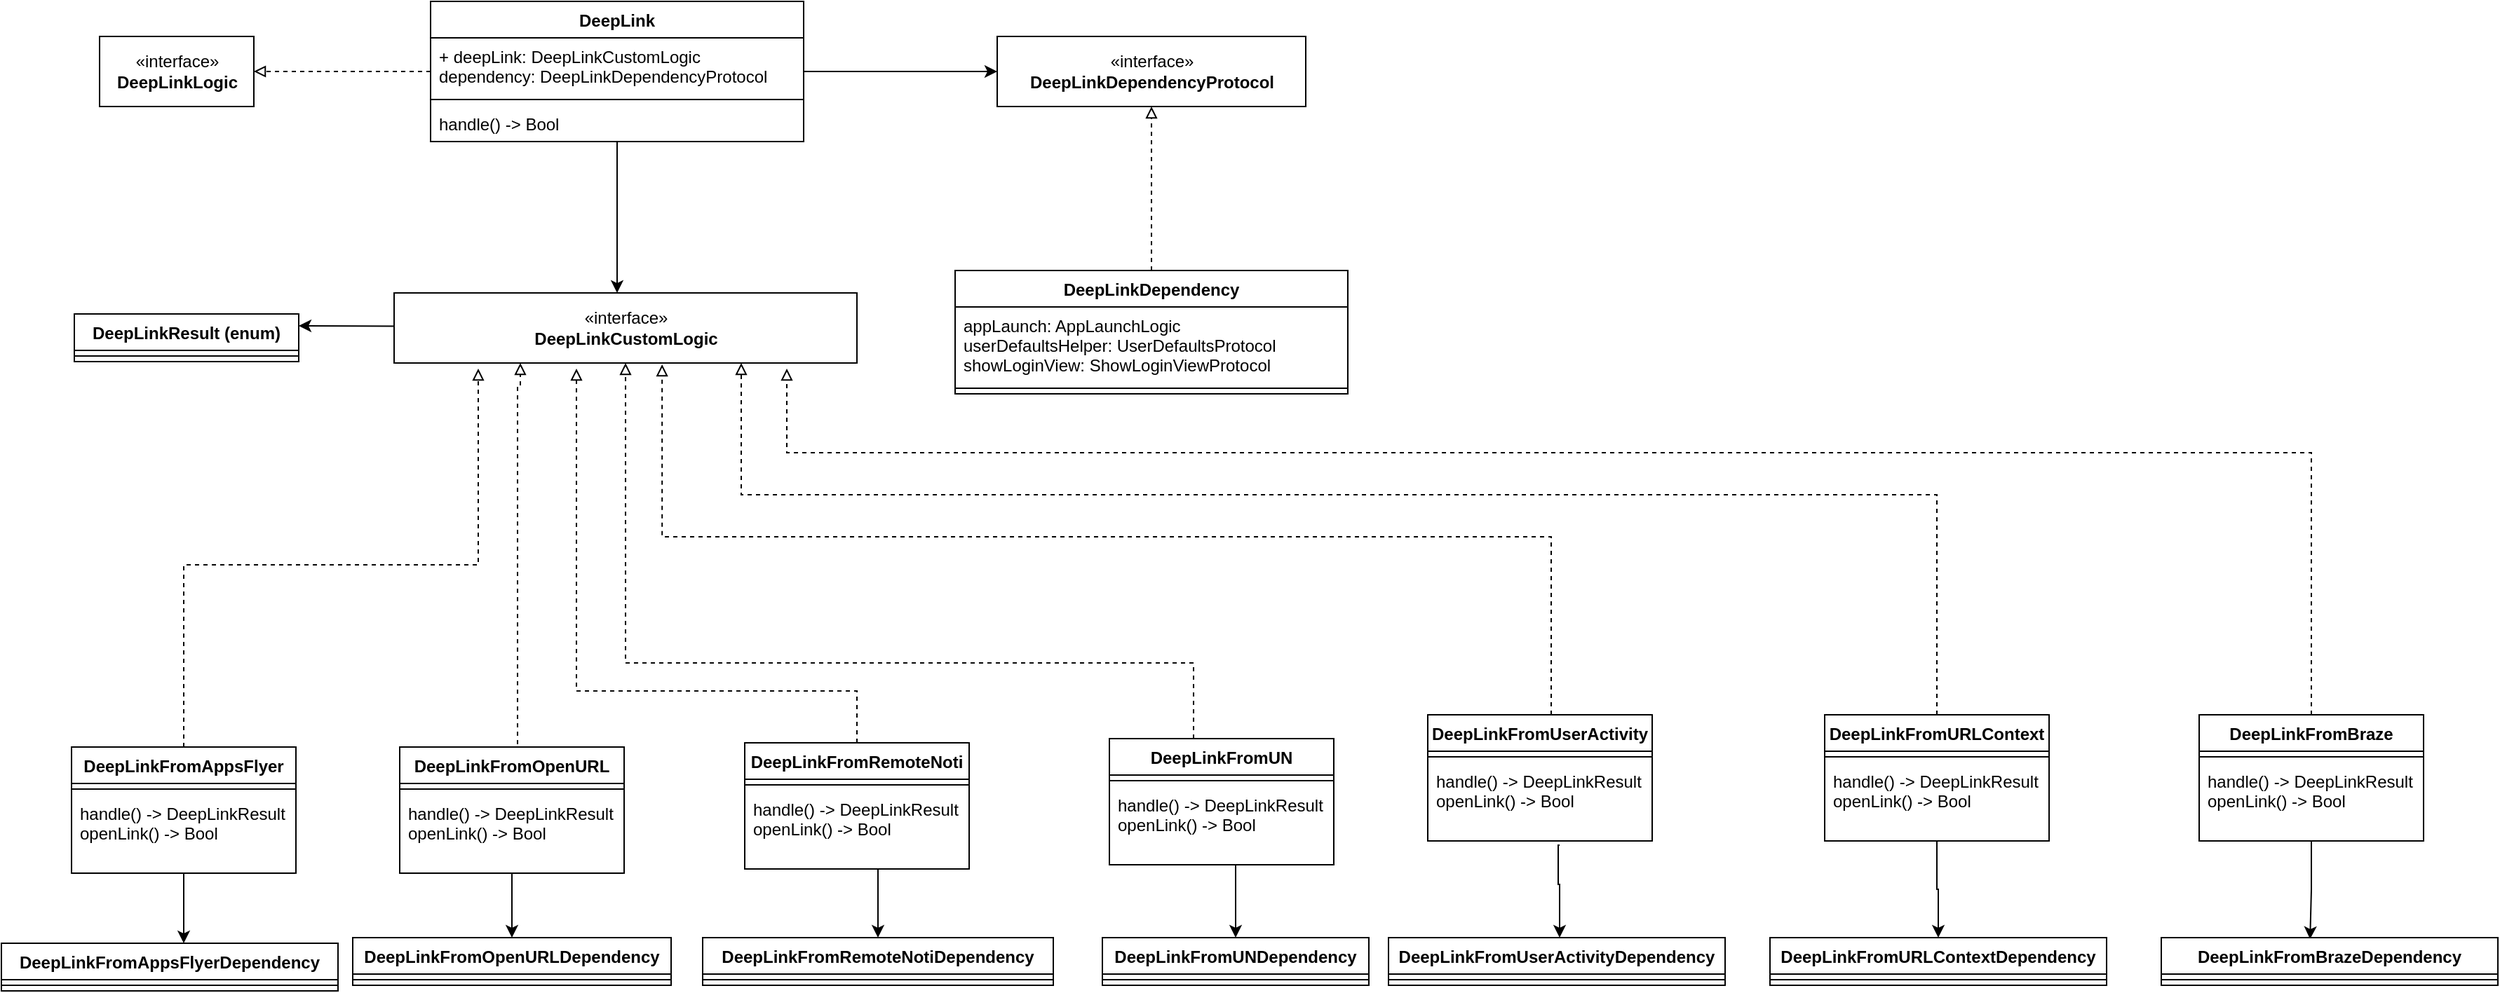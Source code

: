 <mxfile version="18.1.3" type="github" pages="2">
  <diagram id="C5RBs43oDa-KdzZeNtuy" name="Page-1">
    <mxGraphModel dx="2365" dy="1615" grid="1" gridSize="10" guides="1" tooltips="1" connect="1" arrows="1" fold="1" page="1" pageScale="1" pageWidth="827" pageHeight="1169" math="0" shadow="0">
      <root>
        <mxCell id="WIyWlLk6GJQsqaUBKTNV-0" />
        <mxCell id="WIyWlLk6GJQsqaUBKTNV-1" parent="WIyWlLk6GJQsqaUBKTNV-0" />
        <mxCell id="Zko3_Acx1T2fidtYqWdB-11" style="edgeStyle=orthogonalEdgeStyle;rounded=0;orthogonalLoop=1;jettySize=auto;html=1;endArrow=block;endFill=0;dashed=1;" parent="WIyWlLk6GJQsqaUBKTNV-1" source="Zko3_Acx1T2fidtYqWdB-6" target="Zko3_Acx1T2fidtYqWdB-10" edge="1">
          <mxGeometry relative="1" as="geometry" />
        </mxCell>
        <mxCell id="Zko3_Acx1T2fidtYqWdB-42" style="edgeStyle=orthogonalEdgeStyle;rounded=0;orthogonalLoop=1;jettySize=auto;html=1;endArrow=classic;endFill=1;" parent="WIyWlLk6GJQsqaUBKTNV-1" source="Zko3_Acx1T2fidtYqWdB-6" target="Zko3_Acx1T2fidtYqWdB-32" edge="1">
          <mxGeometry relative="1" as="geometry">
            <Array as="points">
              <mxPoint x="567" y="540" />
              <mxPoint x="567" y="540" />
            </Array>
          </mxGeometry>
        </mxCell>
        <mxCell id="Zko3_Acx1T2fidtYqWdB-92" style="edgeStyle=orthogonalEdgeStyle;rounded=0;orthogonalLoop=1;jettySize=auto;html=1;endArrow=classic;endFill=1;entryX=0;entryY=0.5;entryDx=0;entryDy=0;" parent="WIyWlLk6GJQsqaUBKTNV-1" source="Zko3_Acx1T2fidtYqWdB-6" target="Zko3_Acx1T2fidtYqWdB-47" edge="1">
          <mxGeometry relative="1" as="geometry">
            <mxPoint x="870" y="360" as="targetPoint" />
          </mxGeometry>
        </mxCell>
        <mxCell id="Zko3_Acx1T2fidtYqWdB-6" value="DeepLink" style="swimlane;fontStyle=1;align=center;verticalAlign=top;childLayout=stackLayout;horizontal=1;startSize=26;horizontalStack=0;resizeParent=1;resizeParentMax=0;resizeLast=0;collapsible=1;marginBottom=0;" parent="WIyWlLk6GJQsqaUBKTNV-1" vertex="1">
          <mxGeometry x="436" y="308" width="266" height="100" as="geometry" />
        </mxCell>
        <mxCell id="Zko3_Acx1T2fidtYqWdB-7" value="+ deepLink: DeepLinkCustomLogic&#xa;dependency: DeepLinkDependencyProtocol" style="text;strokeColor=none;fillColor=none;align=left;verticalAlign=top;spacingLeft=4;spacingRight=4;overflow=hidden;rotatable=0;points=[[0,0.5],[1,0.5]];portConstraint=eastwest;" parent="Zko3_Acx1T2fidtYqWdB-6" vertex="1">
          <mxGeometry y="26" width="266" height="40" as="geometry" />
        </mxCell>
        <mxCell id="Zko3_Acx1T2fidtYqWdB-8" value="" style="line;strokeWidth=1;fillColor=none;align=left;verticalAlign=middle;spacingTop=-1;spacingLeft=3;spacingRight=3;rotatable=0;labelPosition=right;points=[];portConstraint=eastwest;" parent="Zko3_Acx1T2fidtYqWdB-6" vertex="1">
          <mxGeometry y="66" width="266" height="8" as="geometry" />
        </mxCell>
        <mxCell id="Zko3_Acx1T2fidtYqWdB-9" value="handle() -&gt; Bool" style="text;strokeColor=none;fillColor=none;align=left;verticalAlign=top;spacingLeft=4;spacingRight=4;overflow=hidden;rotatable=0;points=[[0,0.5],[1,0.5]];portConstraint=eastwest;" parent="Zko3_Acx1T2fidtYqWdB-6" vertex="1">
          <mxGeometry y="74" width="266" height="26" as="geometry" />
        </mxCell>
        <mxCell id="Zko3_Acx1T2fidtYqWdB-10" value="«interface»&lt;br&gt;&lt;b&gt;DeepLinkLogic&lt;/b&gt;" style="html=1;" parent="WIyWlLk6GJQsqaUBKTNV-1" vertex="1">
          <mxGeometry x="200" y="333" width="110" height="50" as="geometry" />
        </mxCell>
        <mxCell id="BP7pMOLaweCqHkq71SQG-1" style="edgeStyle=orthogonalEdgeStyle;rounded=0;orthogonalLoop=1;jettySize=auto;html=1;entryX=1;entryY=0.25;entryDx=0;entryDy=0;exitX=0;exitY=0.5;exitDx=0;exitDy=0;" parent="WIyWlLk6GJQsqaUBKTNV-1" source="Zko3_Acx1T2fidtYqWdB-32" target="Zko3_Acx1T2fidtYqWdB-37" edge="1">
          <mxGeometry relative="1" as="geometry">
            <Array as="points">
              <mxPoint x="479" y="540" />
              <mxPoint x="338" y="540" />
            </Array>
          </mxGeometry>
        </mxCell>
        <mxCell id="Zko3_Acx1T2fidtYqWdB-32" value="«interface»&lt;br&gt;&lt;b&gt;DeepLinkCustomLogic&lt;/b&gt;" style="html=1;" parent="WIyWlLk6GJQsqaUBKTNV-1" vertex="1">
          <mxGeometry x="410" y="516" width="330" height="50" as="geometry" />
        </mxCell>
        <mxCell id="Zko3_Acx1T2fidtYqWdB-37" value="DeepLinkResult (enum)" style="swimlane;fontStyle=1;align=center;verticalAlign=top;childLayout=stackLayout;horizontal=1;startSize=26;horizontalStack=0;resizeParent=1;resizeParentMax=0;resizeLast=0;collapsible=1;marginBottom=0;" parent="WIyWlLk6GJQsqaUBKTNV-1" vertex="1">
          <mxGeometry x="182" y="531" width="160" height="34" as="geometry" />
        </mxCell>
        <mxCell id="Zko3_Acx1T2fidtYqWdB-39" value="" style="line;strokeWidth=1;fillColor=none;align=left;verticalAlign=middle;spacingTop=-1;spacingLeft=3;spacingRight=3;rotatable=0;labelPosition=right;points=[];portConstraint=eastwest;" parent="Zko3_Acx1T2fidtYqWdB-37" vertex="1">
          <mxGeometry y="26" width="160" height="8" as="geometry" />
        </mxCell>
        <mxCell id="Zko3_Acx1T2fidtYqWdB-43" value="DeepLinkDependency" style="swimlane;fontStyle=1;align=center;verticalAlign=top;childLayout=stackLayout;horizontal=1;startSize=26;horizontalStack=0;resizeParent=1;resizeParentMax=0;resizeLast=0;collapsible=1;marginBottom=0;" parent="WIyWlLk6GJQsqaUBKTNV-1" vertex="1">
          <mxGeometry x="810" y="500" width="280" height="88" as="geometry" />
        </mxCell>
        <mxCell id="Zko3_Acx1T2fidtYqWdB-44" value="appLaunch: AppLaunchLogic&#xa;userDefaultsHelper: UserDefaultsProtocol &#xa;showLoginView: ShowLoginViewProtocol" style="text;strokeColor=none;fillColor=none;align=left;verticalAlign=top;spacingLeft=4;spacingRight=4;overflow=hidden;rotatable=0;points=[[0,0.5],[1,0.5]];portConstraint=eastwest;" parent="Zko3_Acx1T2fidtYqWdB-43" vertex="1">
          <mxGeometry y="26" width="280" height="54" as="geometry" />
        </mxCell>
        <mxCell id="Zko3_Acx1T2fidtYqWdB-45" value="" style="line;strokeWidth=1;fillColor=none;align=left;verticalAlign=middle;spacingTop=-1;spacingLeft=3;spacingRight=3;rotatable=0;labelPosition=right;points=[];portConstraint=eastwest;" parent="Zko3_Acx1T2fidtYqWdB-43" vertex="1">
          <mxGeometry y="80" width="280" height="8" as="geometry" />
        </mxCell>
        <mxCell id="Zko3_Acx1T2fidtYqWdB-47" value="«interface»&lt;br&gt;&lt;b&gt;DeepLinkDependencyProtocol&lt;/b&gt;" style="html=1;" parent="WIyWlLk6GJQsqaUBKTNV-1" vertex="1">
          <mxGeometry x="840" y="333" width="220" height="50" as="geometry" />
        </mxCell>
        <mxCell id="Zko3_Acx1T2fidtYqWdB-49" style="edgeStyle=orthogonalEdgeStyle;rounded=0;orthogonalLoop=1;jettySize=auto;html=1;endArrow=block;endFill=0;dashed=1;exitX=0.5;exitY=0;exitDx=0;exitDy=0;" parent="WIyWlLk6GJQsqaUBKTNV-1" source="Zko3_Acx1T2fidtYqWdB-43" target="Zko3_Acx1T2fidtYqWdB-47" edge="1">
          <mxGeometry relative="1" as="geometry">
            <mxPoint x="690" y="511" as="sourcePoint" />
          </mxGeometry>
        </mxCell>
        <mxCell id="Zko3_Acx1T2fidtYqWdB-83" style="edgeStyle=orthogonalEdgeStyle;rounded=0;orthogonalLoop=1;jettySize=auto;html=1;endArrow=block;endFill=0;dashed=1;" parent="WIyWlLk6GJQsqaUBKTNV-1" source="Zko3_Acx1T2fidtYqWdB-50" edge="1">
          <mxGeometry relative="1" as="geometry">
            <mxPoint x="470" y="570" as="targetPoint" />
            <Array as="points">
              <mxPoint x="260" y="710" />
              <mxPoint x="470" y="710" />
            </Array>
          </mxGeometry>
        </mxCell>
        <mxCell id="Zko3_Acx1T2fidtYqWdB-50" value="DeepLinkFromAppsFlyer" style="swimlane;fontStyle=1;align=center;verticalAlign=top;childLayout=stackLayout;horizontal=1;startSize=26;horizontalStack=0;resizeParent=1;resizeParentMax=0;resizeLast=0;collapsible=1;marginBottom=0;" parent="WIyWlLk6GJQsqaUBKTNV-1" vertex="1">
          <mxGeometry x="180" y="840" width="160" height="90" as="geometry" />
        </mxCell>
        <mxCell id="Zko3_Acx1T2fidtYqWdB-51" value="" style="line;strokeWidth=1;fillColor=none;align=left;verticalAlign=middle;spacingTop=-1;spacingLeft=3;spacingRight=3;rotatable=0;labelPosition=right;points=[];portConstraint=eastwest;" parent="Zko3_Acx1T2fidtYqWdB-50" vertex="1">
          <mxGeometry y="26" width="160" height="8" as="geometry" />
        </mxCell>
        <mxCell id="Zko3_Acx1T2fidtYqWdB-52" value="handle() -&gt; DeepLinkResult&#xa;openLink() -&gt; Bool" style="text;strokeColor=none;fillColor=none;align=left;verticalAlign=top;spacingLeft=4;spacingRight=4;overflow=hidden;rotatable=0;points=[[0,0.5],[1,0.5]];portConstraint=eastwest;" parent="Zko3_Acx1T2fidtYqWdB-50" vertex="1">
          <mxGeometry y="34" width="160" height="56" as="geometry" />
        </mxCell>
        <mxCell id="Zko3_Acx1T2fidtYqWdB-91" style="edgeStyle=orthogonalEdgeStyle;rounded=0;orthogonalLoop=1;jettySize=auto;html=1;dashed=1;endArrow=block;endFill=0;entryX=0.579;entryY=1.02;entryDx=0;entryDy=0;entryPerimeter=0;" parent="WIyWlLk6GJQsqaUBKTNV-1" target="Zko3_Acx1T2fidtYqWdB-32" edge="1">
          <mxGeometry relative="1" as="geometry">
            <Array as="points">
              <mxPoint x="1235" y="690" />
              <mxPoint x="601" y="690" />
            </Array>
            <mxPoint x="1235" y="817" as="sourcePoint" />
            <mxPoint x="635" y="570" as="targetPoint" />
          </mxGeometry>
        </mxCell>
        <mxCell id="Zko3_Acx1T2fidtYqWdB-53" value="DeepLinkFromUserActivity" style="swimlane;fontStyle=1;align=center;verticalAlign=top;childLayout=stackLayout;horizontal=1;startSize=26;horizontalStack=0;resizeParent=1;resizeParentMax=0;resizeLast=0;collapsible=1;marginBottom=0;" parent="WIyWlLk6GJQsqaUBKTNV-1" vertex="1">
          <mxGeometry x="1147" y="817" width="160" height="90" as="geometry" />
        </mxCell>
        <mxCell id="Zko3_Acx1T2fidtYqWdB-54" value="" style="line;strokeWidth=1;fillColor=none;align=left;verticalAlign=middle;spacingTop=-1;spacingLeft=3;spacingRight=3;rotatable=0;labelPosition=right;points=[];portConstraint=eastwest;" parent="Zko3_Acx1T2fidtYqWdB-53" vertex="1">
          <mxGeometry y="26" width="160" height="8" as="geometry" />
        </mxCell>
        <mxCell id="Zko3_Acx1T2fidtYqWdB-55" value="handle() -&gt; DeepLinkResult&#xa;openLink() -&gt; Bool" style="text;strokeColor=none;fillColor=none;align=left;verticalAlign=top;spacingLeft=4;spacingRight=4;overflow=hidden;rotatable=0;points=[[0,0.5],[1,0.5]];portConstraint=eastwest;" parent="Zko3_Acx1T2fidtYqWdB-53" vertex="1">
          <mxGeometry y="34" width="160" height="56" as="geometry" />
        </mxCell>
        <mxCell id="Zko3_Acx1T2fidtYqWdB-84" value="" style="edgeStyle=orthogonalEdgeStyle;rounded=0;orthogonalLoop=1;jettySize=auto;html=1;endArrow=classic;endFill=1;entryX=0.5;entryY=0;entryDx=0;entryDy=0;" parent="WIyWlLk6GJQsqaUBKTNV-1" source="Zko3_Acx1T2fidtYqWdB-56" target="Zko3_Acx1T2fidtYqWdB-78" edge="1">
          <mxGeometry relative="1" as="geometry" />
        </mxCell>
        <mxCell id="Zko3_Acx1T2fidtYqWdB-88" style="edgeStyle=orthogonalEdgeStyle;rounded=0;orthogonalLoop=1;jettySize=auto;html=1;dashed=1;endArrow=block;endFill=0;entryX=0.5;entryY=1;entryDx=0;entryDy=0;exitX=0.5;exitY=0;exitDx=0;exitDy=0;" parent="WIyWlLk6GJQsqaUBKTNV-1" source="Zko3_Acx1T2fidtYqWdB-56" edge="1">
          <mxGeometry relative="1" as="geometry">
            <mxPoint x="500" y="566" as="targetPoint" />
            <Array as="points">
              <mxPoint x="498" y="840" />
              <mxPoint x="498" y="583" />
              <mxPoint x="500" y="583" />
            </Array>
            <mxPoint x="430" y="879" as="sourcePoint" />
          </mxGeometry>
        </mxCell>
        <mxCell id="Zko3_Acx1T2fidtYqWdB-56" value="DeepLinkFromOpenURL" style="swimlane;fontStyle=1;align=center;verticalAlign=top;childLayout=stackLayout;horizontal=1;startSize=26;horizontalStack=0;resizeParent=1;resizeParentMax=0;resizeLast=0;collapsible=1;marginBottom=0;" parent="WIyWlLk6GJQsqaUBKTNV-1" vertex="1">
          <mxGeometry x="414" y="840" width="160" height="90" as="geometry" />
        </mxCell>
        <mxCell id="Zko3_Acx1T2fidtYqWdB-57" value="" style="line;strokeWidth=1;fillColor=none;align=left;verticalAlign=middle;spacingTop=-1;spacingLeft=3;spacingRight=3;rotatable=0;labelPosition=right;points=[];portConstraint=eastwest;" parent="Zko3_Acx1T2fidtYqWdB-56" vertex="1">
          <mxGeometry y="26" width="160" height="8" as="geometry" />
        </mxCell>
        <mxCell id="Zko3_Acx1T2fidtYqWdB-58" value="handle() -&gt; DeepLinkResult&#xa;openLink() -&gt; Bool" style="text;strokeColor=none;fillColor=none;align=left;verticalAlign=top;spacingLeft=4;spacingRight=4;overflow=hidden;rotatable=0;points=[[0,0.5],[1,0.5]];portConstraint=eastwest;" parent="Zko3_Acx1T2fidtYqWdB-56" vertex="1">
          <mxGeometry y="34" width="160" height="56" as="geometry" />
        </mxCell>
        <mxCell id="Zko3_Acx1T2fidtYqWdB-89" style="edgeStyle=orthogonalEdgeStyle;rounded=0;orthogonalLoop=1;jettySize=auto;html=1;dashed=1;endArrow=block;endFill=0;" parent="WIyWlLk6GJQsqaUBKTNV-1" source="Zko3_Acx1T2fidtYqWdB-59" edge="1">
          <mxGeometry relative="1" as="geometry">
            <mxPoint x="540" y="570" as="targetPoint" />
            <Array as="points">
              <mxPoint x="740" y="800" />
              <mxPoint x="540" y="800" />
            </Array>
          </mxGeometry>
        </mxCell>
        <mxCell id="Zko3_Acx1T2fidtYqWdB-59" value="DeepLinkFromRemoteNoti" style="swimlane;fontStyle=1;align=center;verticalAlign=top;childLayout=stackLayout;horizontal=1;startSize=26;horizontalStack=0;resizeParent=1;resizeParentMax=0;resizeLast=0;collapsible=1;marginBottom=0;" parent="WIyWlLk6GJQsqaUBKTNV-1" vertex="1">
          <mxGeometry x="660" y="837" width="160" height="90" as="geometry" />
        </mxCell>
        <mxCell id="Zko3_Acx1T2fidtYqWdB-60" value="" style="line;strokeWidth=1;fillColor=none;align=left;verticalAlign=middle;spacingTop=-1;spacingLeft=3;spacingRight=3;rotatable=0;labelPosition=right;points=[];portConstraint=eastwest;" parent="Zko3_Acx1T2fidtYqWdB-59" vertex="1">
          <mxGeometry y="26" width="160" height="8" as="geometry" />
        </mxCell>
        <mxCell id="Zko3_Acx1T2fidtYqWdB-61" value="handle() -&gt; DeepLinkResult&#xa;openLink() -&gt; Bool" style="text;strokeColor=none;fillColor=none;align=left;verticalAlign=top;spacingLeft=4;spacingRight=4;overflow=hidden;rotatable=0;points=[[0,0.5],[1,0.5]];portConstraint=eastwest;" parent="Zko3_Acx1T2fidtYqWdB-59" vertex="1">
          <mxGeometry y="34" width="160" height="56" as="geometry" />
        </mxCell>
        <mxCell id="Zko3_Acx1T2fidtYqWdB-90" style="edgeStyle=orthogonalEdgeStyle;rounded=0;orthogonalLoop=1;jettySize=auto;html=1;entryX=0.5;entryY=1;entryDx=0;entryDy=0;dashed=1;endArrow=block;endFill=0;" parent="WIyWlLk6GJQsqaUBKTNV-1" source="Zko3_Acx1T2fidtYqWdB-62" target="Zko3_Acx1T2fidtYqWdB-32" edge="1">
          <mxGeometry relative="1" as="geometry">
            <Array as="points">
              <mxPoint x="980" y="780" />
              <mxPoint x="575" y="780" />
            </Array>
          </mxGeometry>
        </mxCell>
        <mxCell id="Zko3_Acx1T2fidtYqWdB-62" value="DeepLinkFromUN" style="swimlane;fontStyle=1;align=center;verticalAlign=top;childLayout=stackLayout;horizontal=1;startSize=26;horizontalStack=0;resizeParent=1;resizeParentMax=0;resizeLast=0;collapsible=1;marginBottom=0;" parent="WIyWlLk6GJQsqaUBKTNV-1" vertex="1">
          <mxGeometry x="920" y="834" width="160" height="90" as="geometry" />
        </mxCell>
        <mxCell id="Zko3_Acx1T2fidtYqWdB-63" value="" style="line;strokeWidth=1;fillColor=none;align=left;verticalAlign=middle;spacingTop=-1;spacingLeft=3;spacingRight=3;rotatable=0;labelPosition=right;points=[];portConstraint=eastwest;" parent="Zko3_Acx1T2fidtYqWdB-62" vertex="1">
          <mxGeometry y="26" width="160" height="8" as="geometry" />
        </mxCell>
        <mxCell id="Zko3_Acx1T2fidtYqWdB-64" value="handle() -&gt; DeepLinkResult&#xa;openLink() -&gt; Bool" style="text;strokeColor=none;fillColor=none;align=left;verticalAlign=top;spacingLeft=4;spacingRight=4;overflow=hidden;rotatable=0;points=[[0,0.5],[1,0.5]];portConstraint=eastwest;" parent="Zko3_Acx1T2fidtYqWdB-62" vertex="1">
          <mxGeometry y="34" width="160" height="56" as="geometry" />
        </mxCell>
        <mxCell id="Zko3_Acx1T2fidtYqWdB-65" value="DeepLinkFromAppsFlyerDependency" style="swimlane;fontStyle=1;align=center;verticalAlign=top;childLayout=stackLayout;horizontal=1;startSize=26;horizontalStack=0;resizeParent=1;resizeParentMax=0;resizeLast=0;collapsible=1;marginBottom=0;" parent="WIyWlLk6GJQsqaUBKTNV-1" vertex="1">
          <mxGeometry x="130" y="980" width="240" height="34" as="geometry" />
        </mxCell>
        <mxCell id="Zko3_Acx1T2fidtYqWdB-66" value="" style="line;strokeWidth=1;fillColor=none;align=left;verticalAlign=middle;spacingTop=-1;spacingLeft=3;spacingRight=3;rotatable=0;labelPosition=right;points=[];portConstraint=eastwest;" parent="Zko3_Acx1T2fidtYqWdB-65" vertex="1">
          <mxGeometry y="26" width="240" height="8" as="geometry" />
        </mxCell>
        <mxCell id="Zko3_Acx1T2fidtYqWdB-72" value="DeepLinkFromUserActivityDependency" style="swimlane;fontStyle=1;align=center;verticalAlign=top;childLayout=stackLayout;horizontal=1;startSize=26;horizontalStack=0;resizeParent=1;resizeParentMax=0;resizeLast=0;collapsible=1;marginBottom=0;" parent="WIyWlLk6GJQsqaUBKTNV-1" vertex="1">
          <mxGeometry x="1119" y="976" width="240" height="34" as="geometry" />
        </mxCell>
        <mxCell id="Zko3_Acx1T2fidtYqWdB-73" value="" style="line;strokeWidth=1;fillColor=none;align=left;verticalAlign=middle;spacingTop=-1;spacingLeft=3;spacingRight=3;rotatable=0;labelPosition=right;points=[];portConstraint=eastwest;" parent="Zko3_Acx1T2fidtYqWdB-72" vertex="1">
          <mxGeometry y="26" width="240" height="8" as="geometry" />
        </mxCell>
        <mxCell id="Zko3_Acx1T2fidtYqWdB-74" value="DeepLinkFromUNDependency" style="swimlane;fontStyle=1;align=center;verticalAlign=top;childLayout=stackLayout;horizontal=1;startSize=26;horizontalStack=0;resizeParent=1;resizeParentMax=0;resizeLast=0;collapsible=1;marginBottom=0;" parent="WIyWlLk6GJQsqaUBKTNV-1" vertex="1">
          <mxGeometry x="915" y="976" width="190" height="34" as="geometry" />
        </mxCell>
        <mxCell id="Zko3_Acx1T2fidtYqWdB-75" value="" style="line;strokeWidth=1;fillColor=none;align=left;verticalAlign=middle;spacingTop=-1;spacingLeft=3;spacingRight=3;rotatable=0;labelPosition=right;points=[];portConstraint=eastwest;" parent="Zko3_Acx1T2fidtYqWdB-74" vertex="1">
          <mxGeometry y="26" width="190" height="8" as="geometry" />
        </mxCell>
        <mxCell id="Zko3_Acx1T2fidtYqWdB-76" value="DeepLinkFromRemoteNotiDependency" style="swimlane;fontStyle=1;align=center;verticalAlign=top;childLayout=stackLayout;horizontal=1;startSize=26;horizontalStack=0;resizeParent=1;resizeParentMax=0;resizeLast=0;collapsible=1;marginBottom=0;" parent="WIyWlLk6GJQsqaUBKTNV-1" vertex="1">
          <mxGeometry x="630" y="976" width="250" height="34" as="geometry" />
        </mxCell>
        <mxCell id="Zko3_Acx1T2fidtYqWdB-77" value="" style="line;strokeWidth=1;fillColor=none;align=left;verticalAlign=middle;spacingTop=-1;spacingLeft=3;spacingRight=3;rotatable=0;labelPosition=right;points=[];portConstraint=eastwest;" parent="Zko3_Acx1T2fidtYqWdB-76" vertex="1">
          <mxGeometry y="26" width="250" height="8" as="geometry" />
        </mxCell>
        <mxCell id="Zko3_Acx1T2fidtYqWdB-78" value="DeepLinkFromOpenURLDependency" style="swimlane;fontStyle=1;align=center;verticalAlign=top;childLayout=stackLayout;horizontal=1;startSize=26;horizontalStack=0;resizeParent=1;resizeParentMax=0;resizeLast=0;collapsible=1;marginBottom=0;" parent="WIyWlLk6GJQsqaUBKTNV-1" vertex="1">
          <mxGeometry x="380.5" y="976" width="227" height="34" as="geometry" />
        </mxCell>
        <mxCell id="Zko3_Acx1T2fidtYqWdB-79" value="" style="line;strokeWidth=1;fillColor=none;align=left;verticalAlign=middle;spacingTop=-1;spacingLeft=3;spacingRight=3;rotatable=0;labelPosition=right;points=[];portConstraint=eastwest;" parent="Zko3_Acx1T2fidtYqWdB-78" vertex="1">
          <mxGeometry y="26" width="227" height="8" as="geometry" />
        </mxCell>
        <mxCell id="Zko3_Acx1T2fidtYqWdB-82" style="edgeStyle=orthogonalEdgeStyle;rounded=0;orthogonalLoop=1;jettySize=auto;html=1;endArrow=classic;endFill=1;" parent="WIyWlLk6GJQsqaUBKTNV-1" source="Zko3_Acx1T2fidtYqWdB-52" target="Zko3_Acx1T2fidtYqWdB-65" edge="1">
          <mxGeometry relative="1" as="geometry">
            <Array as="points">
              <mxPoint x="280" y="1000" />
              <mxPoint x="280" y="1000" />
            </Array>
          </mxGeometry>
        </mxCell>
        <mxCell id="Zko3_Acx1T2fidtYqWdB-85" style="edgeStyle=orthogonalEdgeStyle;rounded=0;orthogonalLoop=1;jettySize=auto;html=1;endArrow=classic;endFill=1;" parent="WIyWlLk6GJQsqaUBKTNV-1" source="Zko3_Acx1T2fidtYqWdB-61" target="Zko3_Acx1T2fidtYqWdB-76" edge="1">
          <mxGeometry relative="1" as="geometry">
            <Array as="points">
              <mxPoint x="755" y="930" />
              <mxPoint x="755" y="930" />
            </Array>
          </mxGeometry>
        </mxCell>
        <mxCell id="Zko3_Acx1T2fidtYqWdB-86" style="edgeStyle=orthogonalEdgeStyle;rounded=0;orthogonalLoop=1;jettySize=auto;html=1;endArrow=classic;endFill=1;entryX=0.5;entryY=0;entryDx=0;entryDy=0;" parent="WIyWlLk6GJQsqaUBKTNV-1" source="Zko3_Acx1T2fidtYqWdB-64" target="Zko3_Acx1T2fidtYqWdB-74" edge="1">
          <mxGeometry relative="1" as="geometry">
            <mxPoint x="1010" y="1040" as="targetPoint" />
            <Array as="points">
              <mxPoint x="1010" y="970" />
            </Array>
          </mxGeometry>
        </mxCell>
        <mxCell id="Zko3_Acx1T2fidtYqWdB-87" style="edgeStyle=orthogonalEdgeStyle;rounded=0;orthogonalLoop=1;jettySize=auto;html=1;endArrow=classic;endFill=1;" parent="WIyWlLk6GJQsqaUBKTNV-1" target="Zko3_Acx1T2fidtYqWdB-72" edge="1">
          <mxGeometry relative="1" as="geometry">
            <Array as="points">
              <mxPoint x="1240" y="938" />
              <mxPoint x="1241" y="938" />
            </Array>
            <mxPoint x="1241" y="910" as="sourcePoint" />
          </mxGeometry>
        </mxCell>
        <mxCell id="XitUGSthHeCjJD_bigz_-0" style="edgeStyle=orthogonalEdgeStyle;rounded=0;orthogonalLoop=1;jettySize=auto;html=1;entryX=0.75;entryY=1;entryDx=0;entryDy=0;dashed=1;endArrow=block;endFill=0;" edge="1" parent="WIyWlLk6GJQsqaUBKTNV-1" source="eG9NTRrQRGKHQG9jUTVp-0" target="Zko3_Acx1T2fidtYqWdB-32">
          <mxGeometry relative="1" as="geometry">
            <mxPoint x="1510" y="580" as="targetPoint" />
            <Array as="points">
              <mxPoint x="1510" y="660" />
              <mxPoint x="658" y="660" />
            </Array>
          </mxGeometry>
        </mxCell>
        <mxCell id="XitUGSthHeCjJD_bigz_-2" style="edgeStyle=orthogonalEdgeStyle;rounded=0;orthogonalLoop=1;jettySize=auto;html=1;entryX=0.5;entryY=0;entryDx=0;entryDy=0;endArrow=classic;endFill=1;" edge="1" parent="WIyWlLk6GJQsqaUBKTNV-1" source="eG9NTRrQRGKHQG9jUTVp-0" target="eG9NTRrQRGKHQG9jUTVp-3">
          <mxGeometry relative="1" as="geometry" />
        </mxCell>
        <mxCell id="eG9NTRrQRGKHQG9jUTVp-0" value="DeepLinkFromURLContext" style="swimlane;fontStyle=1;align=center;verticalAlign=top;childLayout=stackLayout;horizontal=1;startSize=26;horizontalStack=0;resizeParent=1;resizeParentMax=0;resizeLast=0;collapsible=1;marginBottom=0;" parent="WIyWlLk6GJQsqaUBKTNV-1" vertex="1">
          <mxGeometry x="1430" y="817" width="160" height="90" as="geometry" />
        </mxCell>
        <mxCell id="eG9NTRrQRGKHQG9jUTVp-1" value="" style="line;strokeWidth=1;fillColor=none;align=left;verticalAlign=middle;spacingTop=-1;spacingLeft=3;spacingRight=3;rotatable=0;labelPosition=right;points=[];portConstraint=eastwest;" parent="eG9NTRrQRGKHQG9jUTVp-0" vertex="1">
          <mxGeometry y="26" width="160" height="8" as="geometry" />
        </mxCell>
        <mxCell id="eG9NTRrQRGKHQG9jUTVp-2" value="handle() -&gt; DeepLinkResult&#xa;openLink() -&gt; Bool" style="text;strokeColor=none;fillColor=none;align=left;verticalAlign=top;spacingLeft=4;spacingRight=4;overflow=hidden;rotatable=0;points=[[0,0.5],[1,0.5]];portConstraint=eastwest;" parent="eG9NTRrQRGKHQG9jUTVp-0" vertex="1">
          <mxGeometry y="34" width="160" height="56" as="geometry" />
        </mxCell>
        <mxCell id="eG9NTRrQRGKHQG9jUTVp-3" value="DeepLinkFromURLContextDependency" style="swimlane;fontStyle=1;align=center;verticalAlign=top;childLayout=stackLayout;horizontal=1;startSize=26;horizontalStack=0;resizeParent=1;resizeParentMax=0;resizeLast=0;collapsible=1;marginBottom=0;" parent="WIyWlLk6GJQsqaUBKTNV-1" vertex="1">
          <mxGeometry x="1391" y="976" width="240" height="34" as="geometry" />
        </mxCell>
        <mxCell id="eG9NTRrQRGKHQG9jUTVp-4" value="" style="line;strokeWidth=1;fillColor=none;align=left;verticalAlign=middle;spacingTop=-1;spacingLeft=3;spacingRight=3;rotatable=0;labelPosition=right;points=[];portConstraint=eastwest;" parent="eG9NTRrQRGKHQG9jUTVp-3" vertex="1">
          <mxGeometry y="26" width="240" height="8" as="geometry" />
        </mxCell>
        <mxCell id="XitUGSthHeCjJD_bigz_-1" style="edgeStyle=orthogonalEdgeStyle;rounded=0;orthogonalLoop=1;jettySize=auto;html=1;dashed=1;endArrow=block;endFill=0;" edge="1" parent="WIyWlLk6GJQsqaUBKTNV-1" source="eG9NTRrQRGKHQG9jUTVp-5">
          <mxGeometry relative="1" as="geometry">
            <mxPoint x="690" y="570" as="targetPoint" />
            <Array as="points">
              <mxPoint x="1777" y="630" />
              <mxPoint x="690" y="630" />
            </Array>
          </mxGeometry>
        </mxCell>
        <mxCell id="XitUGSthHeCjJD_bigz_-3" style="edgeStyle=orthogonalEdgeStyle;rounded=0;orthogonalLoop=1;jettySize=auto;html=1;entryX=0.442;entryY=0.029;entryDx=0;entryDy=0;entryPerimeter=0;endArrow=classic;endFill=1;" edge="1" parent="WIyWlLk6GJQsqaUBKTNV-1" source="eG9NTRrQRGKHQG9jUTVp-5" target="eG9NTRrQRGKHQG9jUTVp-8">
          <mxGeometry relative="1" as="geometry" />
        </mxCell>
        <mxCell id="eG9NTRrQRGKHQG9jUTVp-5" value="DeepLinkFromBraze" style="swimlane;fontStyle=1;align=center;verticalAlign=top;childLayout=stackLayout;horizontal=1;startSize=26;horizontalStack=0;resizeParent=1;resizeParentMax=0;resizeLast=0;collapsible=1;marginBottom=0;" parent="WIyWlLk6GJQsqaUBKTNV-1" vertex="1">
          <mxGeometry x="1697" y="817" width="160" height="90" as="geometry" />
        </mxCell>
        <mxCell id="eG9NTRrQRGKHQG9jUTVp-6" value="" style="line;strokeWidth=1;fillColor=none;align=left;verticalAlign=middle;spacingTop=-1;spacingLeft=3;spacingRight=3;rotatable=0;labelPosition=right;points=[];portConstraint=eastwest;" parent="eG9NTRrQRGKHQG9jUTVp-5" vertex="1">
          <mxGeometry y="26" width="160" height="8" as="geometry" />
        </mxCell>
        <mxCell id="eG9NTRrQRGKHQG9jUTVp-7" value="handle() -&gt; DeepLinkResult&#xa;openLink() -&gt; Bool" style="text;strokeColor=none;fillColor=none;align=left;verticalAlign=top;spacingLeft=4;spacingRight=4;overflow=hidden;rotatable=0;points=[[0,0.5],[1,0.5]];portConstraint=eastwest;" parent="eG9NTRrQRGKHQG9jUTVp-5" vertex="1">
          <mxGeometry y="34" width="160" height="56" as="geometry" />
        </mxCell>
        <mxCell id="eG9NTRrQRGKHQG9jUTVp-8" value="DeepLinkFromBrazeDependency" style="swimlane;fontStyle=1;align=center;verticalAlign=top;childLayout=stackLayout;horizontal=1;startSize=26;horizontalStack=0;resizeParent=1;resizeParentMax=0;resizeLast=0;collapsible=1;marginBottom=0;" parent="WIyWlLk6GJQsqaUBKTNV-1" vertex="1">
          <mxGeometry x="1670" y="976" width="240" height="34" as="geometry" />
        </mxCell>
        <mxCell id="eG9NTRrQRGKHQG9jUTVp-9" value="" style="line;strokeWidth=1;fillColor=none;align=left;verticalAlign=middle;spacingTop=-1;spacingLeft=3;spacingRight=3;rotatable=0;labelPosition=right;points=[];portConstraint=eastwest;" parent="eG9NTRrQRGKHQG9jUTVp-8" vertex="1">
          <mxGeometry y="26" width="240" height="8" as="geometry" />
        </mxCell>
      </root>
    </mxGraphModel>
  </diagram>
  <diagram id="BMJOHcAIce8vifiEt16l" name="Page-2">
    <mxGraphModel dx="1311" dy="559" grid="1" gridSize="10" guides="1" tooltips="1" connect="1" arrows="1" fold="1" page="1" pageScale="1" pageWidth="850" pageHeight="1100" math="0" shadow="0">
      <root>
        <mxCell id="0" />
        <mxCell id="1" parent="0" />
        <mxCell id="LdmmJpbB7RviEO4onl2b-1" value="SceneKind (enum)" style="swimlane;fontStyle=1;align=center;verticalAlign=top;childLayout=stackLayout;horizontal=1;startSize=26;horizontalStack=0;resizeParent=1;resizeParentMax=0;resizeLast=0;collapsible=1;marginBottom=0;" parent="1" vertex="1">
          <mxGeometry x="130" y="540" width="160" height="34" as="geometry" />
        </mxCell>
        <mxCell id="LdmmJpbB7RviEO4onl2b-3" value="" style="line;strokeWidth=1;fillColor=none;align=left;verticalAlign=middle;spacingTop=-1;spacingLeft=3;spacingRight=3;rotatable=0;labelPosition=right;points=[];portConstraint=eastwest;" parent="LdmmJpbB7RviEO4onl2b-1" vertex="1">
          <mxGeometry y="26" width="160" height="8" as="geometry" />
        </mxCell>
        <mxCell id="LdmmJpbB7RviEO4onl2b-5" value="«interface»&lt;br&gt;&lt;b&gt;SceneState&lt;/b&gt;" style="html=1;" parent="1" vertex="1">
          <mxGeometry x="365" y="630" width="110" height="50" as="geometry" />
        </mxCell>
        <mxCell id="LdmmJpbB7RviEO4onl2b-6" value="SceneStateDetails" style="swimlane;fontStyle=1;align=center;verticalAlign=top;childLayout=stackLayout;horizontal=1;startSize=26;horizontalStack=0;resizeParent=1;resizeParentMax=0;resizeLast=0;collapsible=1;marginBottom=0;" parent="1" vertex="1">
          <mxGeometry x="380" y="960" width="160" height="34" as="geometry" />
        </mxCell>
        <mxCell id="LdmmJpbB7RviEO4onl2b-8" value="" style="line;strokeWidth=1;fillColor=none;align=left;verticalAlign=middle;spacingTop=-1;spacingLeft=3;spacingRight=3;rotatable=0;labelPosition=right;points=[];portConstraint=eastwest;" parent="LdmmJpbB7RviEO4onl2b-6" vertex="1">
          <mxGeometry y="26" width="160" height="8" as="geometry" />
        </mxCell>
        <mxCell id="LdmmJpbB7RviEO4onl2b-37" style="edgeStyle=orthogonalEdgeStyle;rounded=0;orthogonalLoop=1;jettySize=auto;html=1;entryX=1;entryY=1;entryDx=0;entryDy=0;dashed=1;endArrow=block;endFill=0;" parent="1" source="LdmmJpbB7RviEO4onl2b-10" target="LdmmJpbB7RviEO4onl2b-5" edge="1">
          <mxGeometry relative="1" as="geometry">
            <Array as="points">
              <mxPoint x="640" y="710" />
              <mxPoint x="475" y="710" />
            </Array>
          </mxGeometry>
        </mxCell>
        <mxCell id="LdmmJpbB7RviEO4onl2b-44" style="edgeStyle=orthogonalEdgeStyle;rounded=0;orthogonalLoop=1;jettySize=auto;html=1;endArrow=classic;endFill=1;" parent="1" source="LdmmJpbB7RviEO4onl2b-10" target="LdmmJpbB7RviEO4onl2b-6" edge="1">
          <mxGeometry relative="1" as="geometry">
            <Array as="points">
              <mxPoint x="640" y="970" />
            </Array>
          </mxGeometry>
        </mxCell>
        <mxCell id="LdmmJpbB7RviEO4onl2b-10" value="ApplicationSceneState" style="swimlane;fontStyle=1;align=center;verticalAlign=top;childLayout=stackLayout;horizontal=1;startSize=26;horizontalStack=0;resizeParent=1;resizeParentMax=0;resizeLast=0;collapsible=1;marginBottom=0;" parent="1" vertex="1">
          <mxGeometry x="560" y="740" width="160" height="104" as="geometry" />
        </mxCell>
        <mxCell id="LdmmJpbB7RviEO4onl2b-11" value="kind: SceneKind&#xa;rawData: [String: Any]&#xa;" style="text;strokeColor=none;fillColor=none;align=left;verticalAlign=top;spacingLeft=4;spacingRight=4;overflow=hidden;rotatable=0;points=[[0,0.5],[1,0.5]];portConstraint=eastwest;" parent="LdmmJpbB7RviEO4onl2b-10" vertex="1">
          <mxGeometry y="26" width="160" height="44" as="geometry" />
        </mxCell>
        <mxCell id="LdmmJpbB7RviEO4onl2b-12" value="" style="line;strokeWidth=1;fillColor=none;align=left;verticalAlign=middle;spacingTop=-1;spacingLeft=3;spacingRight=3;rotatable=0;labelPosition=right;points=[];portConstraint=eastwest;" parent="LdmmJpbB7RviEO4onl2b-10" vertex="1">
          <mxGeometry y="70" width="160" height="8" as="geometry" />
        </mxCell>
        <mxCell id="LdmmJpbB7RviEO4onl2b-13" value="init?(rawData: [String: Any]?)" style="text;strokeColor=none;fillColor=none;align=left;verticalAlign=top;spacingLeft=4;spacingRight=4;overflow=hidden;rotatable=0;points=[[0,0.5],[1,0.5]];portConstraint=eastwest;" parent="LdmmJpbB7RviEO4onl2b-10" vertex="1">
          <mxGeometry y="78" width="160" height="26" as="geometry" />
        </mxCell>
        <mxCell id="LdmmJpbB7RviEO4onl2b-14" value="TopMostUISceneState" style="swimlane;fontStyle=1;align=center;verticalAlign=top;childLayout=stackLayout;horizontal=1;startSize=26;horizontalStack=0;resizeParent=1;resizeParentMax=0;resizeLast=0;collapsible=1;marginBottom=0;" parent="1" vertex="1">
          <mxGeometry x="570" y="509" width="210" height="120" as="geometry" />
        </mxCell>
        <mxCell id="LdmmJpbB7RviEO4onl2b-15" value="shard: TopMostUISceneState&#xa;state: UISceneState&#xa;" style="text;strokeColor=none;fillColor=none;align=left;verticalAlign=top;spacingLeft=4;spacingRight=4;overflow=hidden;rotatable=0;points=[[0,0.5],[1,0.5]];portConstraint=eastwest;" parent="LdmmJpbB7RviEO4onl2b-14" vertex="1">
          <mxGeometry y="26" width="210" height="44" as="geometry" />
        </mxCell>
        <mxCell id="LdmmJpbB7RviEO4onl2b-16" value="" style="line;strokeWidth=1;fillColor=none;align=left;verticalAlign=middle;spacingTop=-1;spacingLeft=3;spacingRight=3;rotatable=0;labelPosition=right;points=[];portConstraint=eastwest;" parent="LdmmJpbB7RviEO4onl2b-14" vertex="1">
          <mxGeometry y="70" width="210" height="8" as="geometry" />
        </mxCell>
        <mxCell id="LdmmJpbB7RviEO4onl2b-17" value="updateState(:SceneState)&#xa;resetState()" style="text;strokeColor=none;fillColor=none;align=left;verticalAlign=top;spacingLeft=4;spacingRight=4;overflow=hidden;rotatable=0;points=[[0,0.5],[1,0.5]];portConstraint=eastwest;" parent="LdmmJpbB7RviEO4onl2b-14" vertex="1">
          <mxGeometry y="78" width="210" height="42" as="geometry" />
        </mxCell>
        <mxCell id="LdmmJpbB7RviEO4onl2b-38" style="edgeStyle=orthogonalEdgeStyle;rounded=0;orthogonalLoop=1;jettySize=auto;html=1;entryX=1;entryY=0.5;entryDx=0;entryDy=0;dashed=1;endArrow=block;endFill=0;" parent="1" source="LdmmJpbB7RviEO4onl2b-18" target="LdmmJpbB7RviEO4onl2b-5" edge="1">
          <mxGeometry relative="1" as="geometry">
            <Array as="points">
              <mxPoint x="820" y="655" />
            </Array>
          </mxGeometry>
        </mxCell>
        <mxCell id="LdmmJpbB7RviEO4onl2b-18" value="NoState" style="swimlane;fontStyle=1;align=center;verticalAlign=top;childLayout=stackLayout;horizontal=1;startSize=26;horizontalStack=0;resizeParent=1;resizeParentMax=0;resizeLast=0;collapsible=1;marginBottom=0;" parent="1" vertex="1">
          <mxGeometry x="740" y="740" width="160" height="104" as="geometry" />
        </mxCell>
        <mxCell id="LdmmJpbB7RviEO4onl2b-19" value="kind: SceneKind&#xa;rawData: [String: Any]&#xa;" style="text;strokeColor=none;fillColor=none;align=left;verticalAlign=top;spacingLeft=4;spacingRight=4;overflow=hidden;rotatable=0;points=[[0,0.5],[1,0.5]];portConstraint=eastwest;" parent="LdmmJpbB7RviEO4onl2b-18" vertex="1">
          <mxGeometry y="26" width="160" height="44" as="geometry" />
        </mxCell>
        <mxCell id="LdmmJpbB7RviEO4onl2b-20" value="" style="line;strokeWidth=1;fillColor=none;align=left;verticalAlign=middle;spacingTop=-1;spacingLeft=3;spacingRight=3;rotatable=0;labelPosition=right;points=[];portConstraint=eastwest;" parent="LdmmJpbB7RviEO4onl2b-18" vertex="1">
          <mxGeometry y="70" width="160" height="8" as="geometry" />
        </mxCell>
        <mxCell id="LdmmJpbB7RviEO4onl2b-21" value="init?(rawData: [String: Any]?)" style="text;strokeColor=none;fillColor=none;align=left;verticalAlign=top;spacingLeft=4;spacingRight=4;overflow=hidden;rotatable=0;points=[[0,0.5],[1,0.5]];portConstraint=eastwest;" parent="LdmmJpbB7RviEO4onl2b-18" vertex="1">
          <mxGeometry y="78" width="160" height="26" as="geometry" />
        </mxCell>
        <mxCell id="LdmmJpbB7RviEO4onl2b-35" style="edgeStyle=orthogonalEdgeStyle;rounded=0;orthogonalLoop=1;jettySize=auto;html=1;entryX=0;entryY=1;entryDx=0;entryDy=0;dashed=1;endArrow=block;endFill=0;" parent="1" source="LdmmJpbB7RviEO4onl2b-22" target="LdmmJpbB7RviEO4onl2b-5" edge="1">
          <mxGeometry relative="1" as="geometry" />
        </mxCell>
        <mxCell id="LdmmJpbB7RviEO4onl2b-41" style="edgeStyle=orthogonalEdgeStyle;rounded=0;orthogonalLoop=1;jettySize=auto;html=1;endArrow=classic;endFill=1;" parent="1" source="LdmmJpbB7RviEO4onl2b-22" target="LdmmJpbB7RviEO4onl2b-6" edge="1">
          <mxGeometry relative="1" as="geometry">
            <Array as="points">
              <mxPoint x="285" y="910" />
              <mxPoint x="390" y="910" />
            </Array>
          </mxGeometry>
        </mxCell>
        <mxCell id="LdmmJpbB7RviEO4onl2b-22" value="PositionSceneState" style="swimlane;fontStyle=1;align=center;verticalAlign=top;childLayout=stackLayout;horizontal=1;startSize=26;horizontalStack=0;resizeParent=1;resizeParentMax=0;resizeLast=0;collapsible=1;marginBottom=0;" parent="1" vertex="1">
          <mxGeometry x="205" y="740" width="160" height="104" as="geometry" />
        </mxCell>
        <mxCell id="LdmmJpbB7RviEO4onl2b-23" value="kind: SceneKind&#xa;rawData: [String: Any]&#xa;" style="text;strokeColor=none;fillColor=none;align=left;verticalAlign=top;spacingLeft=4;spacingRight=4;overflow=hidden;rotatable=0;points=[[0,0.5],[1,0.5]];portConstraint=eastwest;" parent="LdmmJpbB7RviEO4onl2b-22" vertex="1">
          <mxGeometry y="26" width="160" height="44" as="geometry" />
        </mxCell>
        <mxCell id="LdmmJpbB7RviEO4onl2b-24" value="" style="line;strokeWidth=1;fillColor=none;align=left;verticalAlign=middle;spacingTop=-1;spacingLeft=3;spacingRight=3;rotatable=0;labelPosition=right;points=[];portConstraint=eastwest;" parent="LdmmJpbB7RviEO4onl2b-22" vertex="1">
          <mxGeometry y="70" width="160" height="8" as="geometry" />
        </mxCell>
        <mxCell id="LdmmJpbB7RviEO4onl2b-25" value="init?(rawData: [String: Any]?)" style="text;strokeColor=none;fillColor=none;align=left;verticalAlign=top;spacingLeft=4;spacingRight=4;overflow=hidden;rotatable=0;points=[[0,0.5],[1,0.5]];portConstraint=eastwest;" parent="LdmmJpbB7RviEO4onl2b-22" vertex="1">
          <mxGeometry y="78" width="160" height="26" as="geometry" />
        </mxCell>
        <mxCell id="LdmmJpbB7RviEO4onl2b-36" style="edgeStyle=orthogonalEdgeStyle;rounded=0;orthogonalLoop=1;jettySize=auto;html=1;dashed=1;endArrow=block;endFill=0;" parent="1" source="LdmmJpbB7RviEO4onl2b-26" target="LdmmJpbB7RviEO4onl2b-5" edge="1">
          <mxGeometry relative="1" as="geometry">
            <mxPoint x="430" y="690" as="targetPoint" />
          </mxGeometry>
        </mxCell>
        <mxCell id="LdmmJpbB7RviEO4onl2b-43" style="edgeStyle=orthogonalEdgeStyle;rounded=0;orthogonalLoop=1;jettySize=auto;html=1;endArrow=classic;endFill=1;" parent="1" source="LdmmJpbB7RviEO4onl2b-26" target="LdmmJpbB7RviEO4onl2b-6" edge="1">
          <mxGeometry relative="1" as="geometry" />
        </mxCell>
        <mxCell id="LdmmJpbB7RviEO4onl2b-26" value="CompanySceneState" style="swimlane;fontStyle=1;align=center;verticalAlign=top;childLayout=stackLayout;horizontal=1;startSize=26;horizontalStack=0;resizeParent=1;resizeParentMax=0;resizeLast=0;collapsible=1;marginBottom=0;" parent="1" vertex="1">
          <mxGeometry x="380" y="740" width="160" height="104" as="geometry" />
        </mxCell>
        <mxCell id="LdmmJpbB7RviEO4onl2b-27" value="kind: SceneKind&#xa;rawData: [String: Any]&#xa;" style="text;strokeColor=none;fillColor=none;align=left;verticalAlign=top;spacingLeft=4;spacingRight=4;overflow=hidden;rotatable=0;points=[[0,0.5],[1,0.5]];portConstraint=eastwest;" parent="LdmmJpbB7RviEO4onl2b-26" vertex="1">
          <mxGeometry y="26" width="160" height="44" as="geometry" />
        </mxCell>
        <mxCell id="LdmmJpbB7RviEO4onl2b-28" value="" style="line;strokeWidth=1;fillColor=none;align=left;verticalAlign=middle;spacingTop=-1;spacingLeft=3;spacingRight=3;rotatable=0;labelPosition=right;points=[];portConstraint=eastwest;" parent="LdmmJpbB7RviEO4onl2b-26" vertex="1">
          <mxGeometry y="70" width="160" height="8" as="geometry" />
        </mxCell>
        <mxCell id="LdmmJpbB7RviEO4onl2b-29" value="init?(rawData: [String: Any]?)" style="text;strokeColor=none;fillColor=none;align=left;verticalAlign=top;spacingLeft=4;spacingRight=4;overflow=hidden;rotatable=0;points=[[0,0.5],[1,0.5]];portConstraint=eastwest;" parent="LdmmJpbB7RviEO4onl2b-26" vertex="1">
          <mxGeometry y="78" width="160" height="26" as="geometry" />
        </mxCell>
        <mxCell id="LdmmJpbB7RviEO4onl2b-34" style="edgeStyle=orthogonalEdgeStyle;rounded=0;orthogonalLoop=1;jettySize=auto;html=1;dashed=1;endArrow=block;endFill=0;" parent="1" source="LdmmJpbB7RviEO4onl2b-30" target="LdmmJpbB7RviEO4onl2b-5" edge="1">
          <mxGeometry relative="1" as="geometry">
            <mxPoint x="360" y="660" as="targetPoint" />
            <Array as="points">
              <mxPoint x="90" y="660" />
            </Array>
          </mxGeometry>
        </mxCell>
        <mxCell id="LdmmJpbB7RviEO4onl2b-40" style="edgeStyle=orthogonalEdgeStyle;rounded=0;orthogonalLoop=1;jettySize=auto;html=1;entryX=0;entryY=0.5;entryDx=0;entryDy=0;endArrow=classic;endFill=1;" parent="1" source="LdmmJpbB7RviEO4onl2b-30" target="LdmmJpbB7RviEO4onl2b-6" edge="1">
          <mxGeometry relative="1" as="geometry">
            <Array as="points">
              <mxPoint x="90" y="977" />
            </Array>
          </mxGeometry>
        </mxCell>
        <mxCell id="LdmmJpbB7RviEO4onl2b-30" value="JobCollectionSceneState" style="swimlane;fontStyle=1;align=center;verticalAlign=top;childLayout=stackLayout;horizontal=1;startSize=26;horizontalStack=0;resizeParent=1;resizeParentMax=0;resizeLast=0;collapsible=1;marginBottom=0;" parent="1" vertex="1">
          <mxGeometry x="10" y="740" width="160" height="104" as="geometry" />
        </mxCell>
        <mxCell id="LdmmJpbB7RviEO4onl2b-31" value="kind: SceneKind&#xa;rawData: [String: Any]&#xa;" style="text;strokeColor=none;fillColor=none;align=left;verticalAlign=top;spacingLeft=4;spacingRight=4;overflow=hidden;rotatable=0;points=[[0,0.5],[1,0.5]];portConstraint=eastwest;" parent="LdmmJpbB7RviEO4onl2b-30" vertex="1">
          <mxGeometry y="26" width="160" height="44" as="geometry" />
        </mxCell>
        <mxCell id="LdmmJpbB7RviEO4onl2b-32" value="" style="line;strokeWidth=1;fillColor=none;align=left;verticalAlign=middle;spacingTop=-1;spacingLeft=3;spacingRight=3;rotatable=0;labelPosition=right;points=[];portConstraint=eastwest;" parent="LdmmJpbB7RviEO4onl2b-30" vertex="1">
          <mxGeometry y="70" width="160" height="8" as="geometry" />
        </mxCell>
        <mxCell id="LdmmJpbB7RviEO4onl2b-33" value="init?(rawData: [String: Any]?)" style="text;strokeColor=none;fillColor=none;align=left;verticalAlign=top;spacingLeft=4;spacingRight=4;overflow=hidden;rotatable=0;points=[[0,0.5],[1,0.5]];portConstraint=eastwest;" parent="LdmmJpbB7RviEO4onl2b-30" vertex="1">
          <mxGeometry y="78" width="160" height="26" as="geometry" />
        </mxCell>
        <mxCell id="LdmmJpbB7RviEO4onl2b-39" style="edgeStyle=orthogonalEdgeStyle;rounded=0;orthogonalLoop=1;jettySize=auto;html=1;entryX=0.5;entryY=0;entryDx=0;entryDy=0;endArrow=classic;endFill=1;" parent="1" source="LdmmJpbB7RviEO4onl2b-15" target="LdmmJpbB7RviEO4onl2b-5" edge="1">
          <mxGeometry relative="1" as="geometry" />
        </mxCell>
      </root>
    </mxGraphModel>
  </diagram>
</mxfile>
